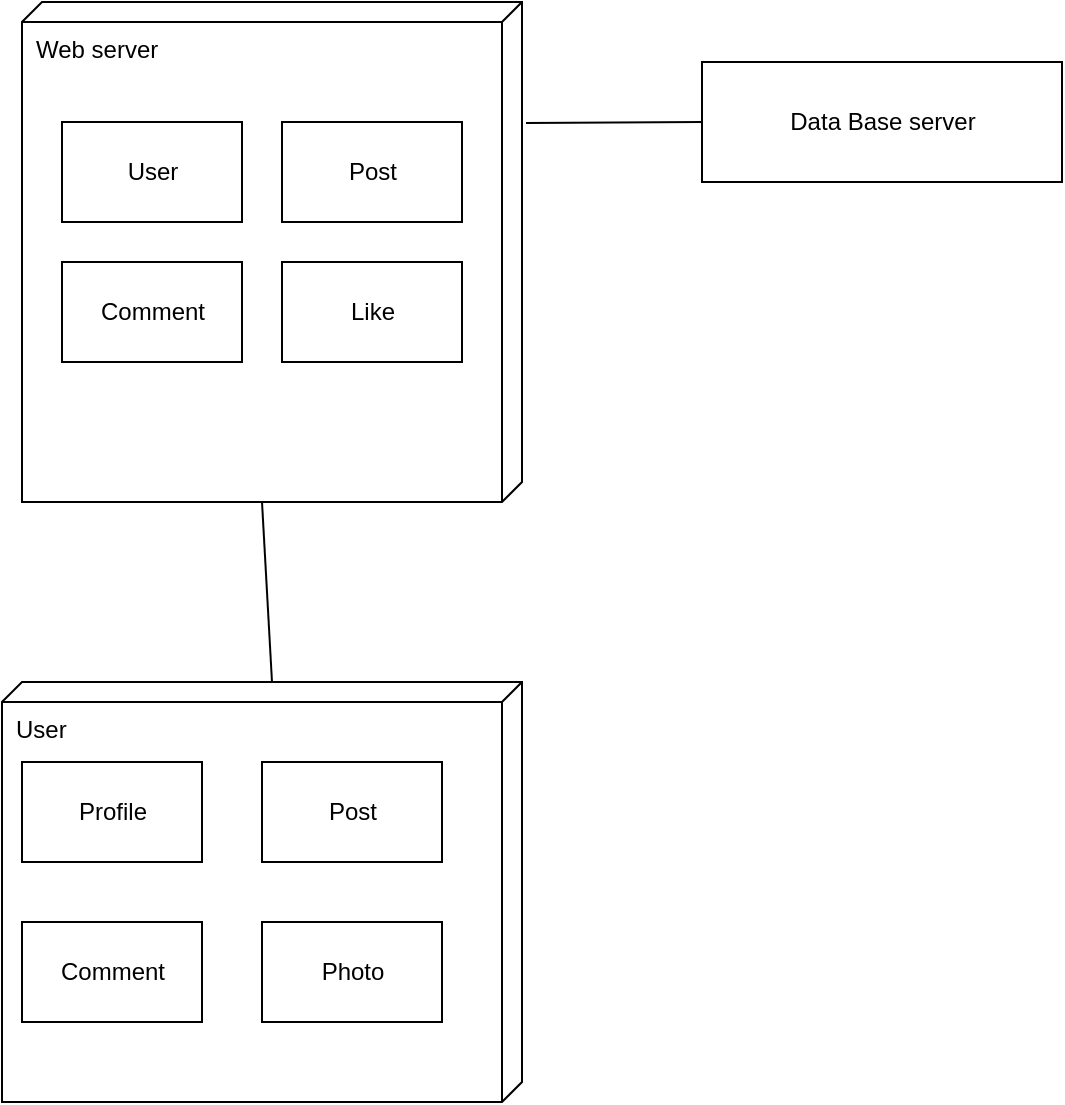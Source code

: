 <mxfile version="15.5.9" type="device"><diagram id="RVpik1577LbQS2XFKvom" name="Page-1"><mxGraphModel dx="978" dy="656" grid="1" gridSize="10" guides="1" tooltips="1" connect="1" arrows="1" fold="1" page="1" pageScale="1" pageWidth="850" pageHeight="1100" math="0" shadow="0"><root><mxCell id="0"/><mxCell id="1" parent="0"/><mxCell id="MZg_SjPzrqDUyPKvDYq3-1" value="Web server" style="verticalAlign=top;align=left;shape=cube;size=10;direction=south;fontStyle=0;html=1;boundedLbl=1;spacingLeft=5;" vertex="1" parent="1"><mxGeometry x="100" y="90" width="250" height="250" as="geometry"/></mxCell><mxCell id="MZg_SjPzrqDUyPKvDYq3-3" value="Data Base server" style="text;html=1;align=center;verticalAlign=middle;dashed=0;fillColor=#ffffff;strokeColor=#000000;" vertex="1" parent="1"><mxGeometry x="440" y="120" width="180" height="60" as="geometry"/></mxCell><mxCell id="MZg_SjPzrqDUyPKvDYq3-4" value="" style="endArrow=none;html=1;rounded=0;entryX=0;entryY=0.5;entryDx=0;entryDy=0;exitX=0.242;exitY=-0.008;exitDx=0;exitDy=0;exitPerimeter=0;" edge="1" parent="1" source="MZg_SjPzrqDUyPKvDYq3-1" target="MZg_SjPzrqDUyPKvDYq3-3"><mxGeometry width="50" height="50" relative="1" as="geometry"><mxPoint x="570" y="150" as="sourcePoint"/><mxPoint x="450" y="330" as="targetPoint"/></mxGeometry></mxCell><mxCell id="MZg_SjPzrqDUyPKvDYq3-10" value="User" style="text;html=1;align=center;verticalAlign=middle;dashed=0;fillColor=#ffffff;strokeColor=#000000;" vertex="1" parent="1"><mxGeometry x="120" y="150" width="90" height="50" as="geometry"/></mxCell><mxCell id="MZg_SjPzrqDUyPKvDYq3-12" value="Post" style="text;html=1;align=center;verticalAlign=middle;dashed=0;fillColor=#ffffff;strokeColor=#000000;" vertex="1" parent="1"><mxGeometry x="230" y="150" width="90" height="50" as="geometry"/></mxCell><mxCell id="MZg_SjPzrqDUyPKvDYq3-13" value="Comment" style="text;html=1;align=center;verticalAlign=middle;dashed=0;fillColor=#ffffff;strokeColor=#000000;" vertex="1" parent="1"><mxGeometry x="120" y="220" width="90" height="50" as="geometry"/></mxCell><mxCell id="MZg_SjPzrqDUyPKvDYq3-14" value="User" style="verticalAlign=top;align=left;shape=cube;size=10;direction=south;fontStyle=0;html=1;boundedLbl=1;spacingLeft=5;" vertex="1" parent="1"><mxGeometry x="90" y="430" width="260" height="210" as="geometry"/></mxCell><mxCell id="MZg_SjPzrqDUyPKvDYq3-19" value="" style="endArrow=none;html=1;rounded=0;exitX=0;exitY=0;exitDx=0;exitDy=125;exitPerimeter=0;entryX=0;entryY=0;entryDx=250;entryDy=130;entryPerimeter=0;" edge="1" parent="1" source="MZg_SjPzrqDUyPKvDYq3-14" target="MZg_SjPzrqDUyPKvDYq3-1"><mxGeometry width="50" height="50" relative="1" as="geometry"><mxPoint x="400" y="450" as="sourcePoint"/><mxPoint x="450" y="400" as="targetPoint"/></mxGeometry></mxCell><mxCell id="MZg_SjPzrqDUyPKvDYq3-20" value="Profile" style="text;html=1;align=center;verticalAlign=middle;dashed=0;fillColor=#ffffff;strokeColor=#000000;" vertex="1" parent="1"><mxGeometry x="100" y="470" width="90" height="50" as="geometry"/></mxCell><mxCell id="MZg_SjPzrqDUyPKvDYq3-21" value="Like" style="text;html=1;align=center;verticalAlign=middle;dashed=0;fillColor=#ffffff;strokeColor=#000000;" vertex="1" parent="1"><mxGeometry x="230" y="220" width="90" height="50" as="geometry"/></mxCell><mxCell id="MZg_SjPzrqDUyPKvDYq3-22" value="Post" style="text;html=1;align=center;verticalAlign=middle;dashed=0;fillColor=#ffffff;strokeColor=#000000;" vertex="1" parent="1"><mxGeometry x="220" y="470" width="90" height="50" as="geometry"/></mxCell><mxCell id="MZg_SjPzrqDUyPKvDYq3-23" value="Comment" style="text;html=1;align=center;verticalAlign=middle;dashed=0;fillColor=#ffffff;strokeColor=#000000;" vertex="1" parent="1"><mxGeometry x="100" y="550" width="90" height="50" as="geometry"/></mxCell><mxCell id="MZg_SjPzrqDUyPKvDYq3-24" value="Photo" style="text;html=1;align=center;verticalAlign=middle;dashed=0;fillColor=#ffffff;strokeColor=#000000;" vertex="1" parent="1"><mxGeometry x="220" y="550" width="90" height="50" as="geometry"/></mxCell></root></mxGraphModel></diagram></mxfile>